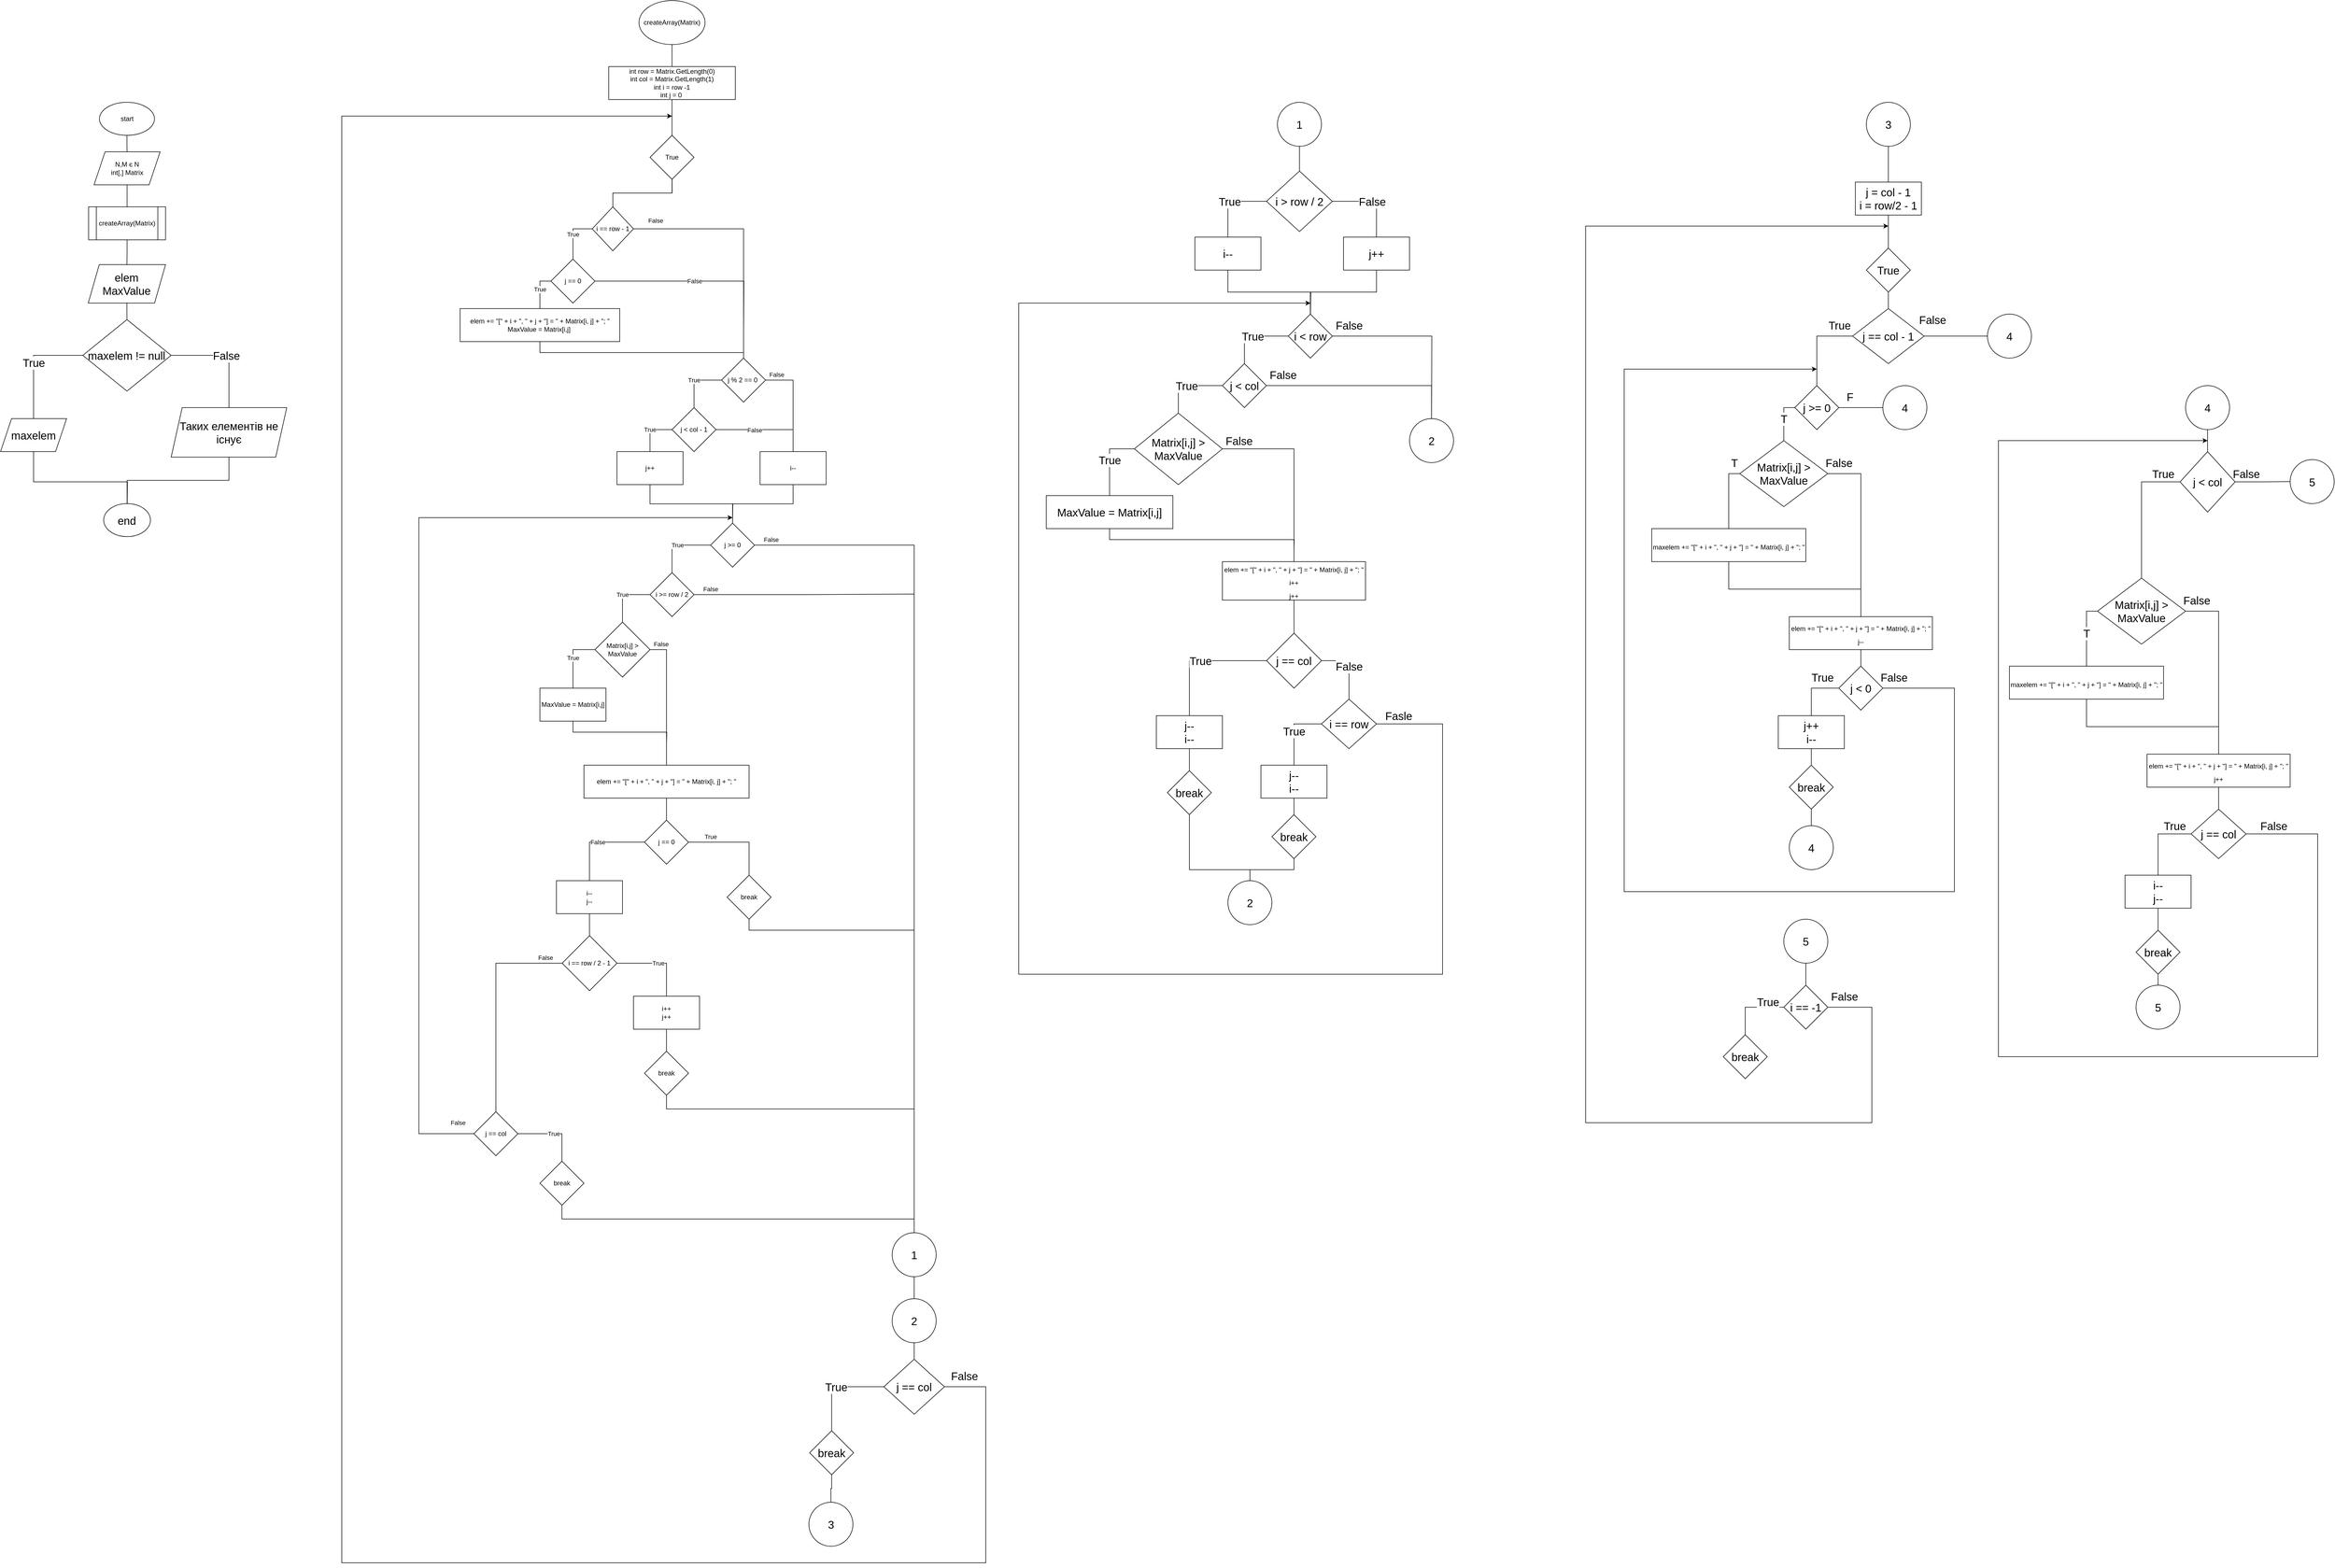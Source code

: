 <mxfile version="15.7.3" type="device"><diagram id="JfyQVkmfOe_u_GmOcNSM" name="Exercise 10"><mxGraphModel dx="7770" dy="5373" grid="1" gridSize="10" guides="1" tooltips="1" connect="1" arrows="1" fold="1" page="1" pageScale="1" pageWidth="850" pageHeight="1100" math="0" shadow="0"><root><mxCell id="0"/><mxCell id="1" parent="0"/><mxCell id="CvklVFmWVNqa5yyV7sZo-2" style="edgeStyle=orthogonalEdgeStyle;rounded=0;orthogonalLoop=1;jettySize=auto;html=1;exitX=0.5;exitY=1;exitDx=0;exitDy=0;endArrow=none;endFill=0;" edge="1" parent="1" source="CvklVFmWVNqa5yyV7sZo-1" target="CvklVFmWVNqa5yyV7sZo-3"><mxGeometry relative="1" as="geometry"><mxPoint x="-470.103" y="175" as="targetPoint"/></mxGeometry></mxCell><mxCell id="CvklVFmWVNqa5yyV7sZo-1" value="&lt;font style=&quot;font-size: 12px&quot;&gt;start&lt;/font&gt;" style="ellipse;whiteSpace=wrap;html=1;" vertex="1" parent="1"><mxGeometry x="-520.31" y="55" width="100" height="60" as="geometry"/></mxCell><mxCell id="CvklVFmWVNqa5yyV7sZo-4" style="edgeStyle=orthogonalEdgeStyle;rounded=0;orthogonalLoop=1;jettySize=auto;html=1;exitX=0.5;exitY=1;exitDx=0;exitDy=0;endArrow=none;endFill=0;" edge="1" parent="1" source="CvklVFmWVNqa5yyV7sZo-3" target="CvklVFmWVNqa5yyV7sZo-6"><mxGeometry relative="1" as="geometry"><mxPoint x="-470.172" y="245" as="targetPoint"/></mxGeometry></mxCell><mxCell id="CvklVFmWVNqa5yyV7sZo-3" value="N,M є N&lt;br&gt;int[,] Matrix" style="shape=parallelogram;perimeter=parallelogramPerimeter;whiteSpace=wrap;html=1;fixedSize=1;" vertex="1" parent="1"><mxGeometry x="-530.103" y="145" width="120" height="60" as="geometry"/></mxCell><mxCell id="CvklVFmWVNqa5yyV7sZo-178" style="edgeStyle=orthogonalEdgeStyle;rounded=0;orthogonalLoop=1;jettySize=auto;html=1;exitX=0.5;exitY=1;exitDx=0;exitDy=0;fontSize=20;endArrow=none;endFill=0;" edge="1" parent="1" source="CvklVFmWVNqa5yyV7sZo-6" target="CvklVFmWVNqa5yyV7sZo-179"><mxGeometry relative="1" as="geometry"><mxPoint x="-470.429" y="380" as="targetPoint"/></mxGeometry></mxCell><mxCell id="CvklVFmWVNqa5yyV7sZo-6" value="createArray(Matrix)" style="shape=process;whiteSpace=wrap;html=1;backgroundOutline=1;" vertex="1" parent="1"><mxGeometry x="-540" y="245" width="139.79" height="60" as="geometry"/></mxCell><mxCell id="CvklVFmWVNqa5yyV7sZo-8" style="edgeStyle=orthogonalEdgeStyle;rounded=0;orthogonalLoop=1;jettySize=auto;html=1;exitX=0.5;exitY=1;exitDx=0;exitDy=0;endArrow=none;endFill=0;" edge="1" parent="1" source="CvklVFmWVNqa5yyV7sZo-7" target="CvklVFmWVNqa5yyV7sZo-9"><mxGeometry relative="1" as="geometry"><mxPoint x="520.235" y="180" as="targetPoint"/></mxGeometry></mxCell><mxCell id="CvklVFmWVNqa5yyV7sZo-7" value="createArray(Matrix)" style="ellipse;whiteSpace=wrap;html=1;" vertex="1" parent="1"><mxGeometry x="460" y="-130" width="120" height="80" as="geometry"/></mxCell><mxCell id="CvklVFmWVNqa5yyV7sZo-10" style="edgeStyle=orthogonalEdgeStyle;rounded=0;orthogonalLoop=1;jettySize=auto;html=1;exitX=0.5;exitY=1;exitDx=0;exitDy=0;endArrow=none;endFill=0;" edge="1" parent="1" source="CvklVFmWVNqa5yyV7sZo-9"><mxGeometry relative="1" as="geometry"><mxPoint x="520.235" y="220.118" as="targetPoint"/></mxGeometry></mxCell><mxCell id="CvklVFmWVNqa5yyV7sZo-11" style="edgeStyle=orthogonalEdgeStyle;rounded=0;orthogonalLoop=1;jettySize=auto;html=1;exitX=0.5;exitY=1;exitDx=0;exitDy=0;endArrow=none;endFill=0;" edge="1" parent="1" source="CvklVFmWVNqa5yyV7sZo-9" target="CvklVFmWVNqa5yyV7sZo-20"><mxGeometry relative="1" as="geometry"><mxPoint x="520" y="250" as="targetPoint"/></mxGeometry></mxCell><mxCell id="CvklVFmWVNqa5yyV7sZo-9" value="int row = Matrix.GetLength(0)&lt;br&gt;int col = Matrix.GetLength(1)&lt;br&gt;int i = row -1&lt;br&gt;int j = 0&amp;nbsp;" style="rounded=0;whiteSpace=wrap;html=1;" vertex="1" parent="1"><mxGeometry x="405" y="-10" width="230" height="60" as="geometry"/></mxCell><mxCell id="CvklVFmWVNqa5yyV7sZo-16" value="True" style="edgeStyle=orthogonalEdgeStyle;rounded=0;orthogonalLoop=1;jettySize=auto;html=1;exitX=0;exitY=0.5;exitDx=0;exitDy=0;endArrow=none;endFill=0;" edge="1" parent="1" source="CvklVFmWVNqa5yyV7sZo-15" target="CvklVFmWVNqa5yyV7sZo-17"><mxGeometry relative="1" as="geometry"><mxPoint x="410" y="460.0" as="targetPoint"/></mxGeometry></mxCell><mxCell id="CvklVFmWVNqa5yyV7sZo-22" value="False" style="edgeStyle=orthogonalEdgeStyle;rounded=0;orthogonalLoop=1;jettySize=auto;html=1;exitX=1;exitY=0.5;exitDx=0;exitDy=0;endArrow=none;endFill=0;" edge="1" parent="1" source="CvklVFmWVNqa5yyV7sZo-15" target="CvklVFmWVNqa5yyV7sZo-24"><mxGeometry x="-0.816" y="15" relative="1" as="geometry"><mxPoint x="590" y="480.0" as="targetPoint"/><mxPoint as="offset"/></mxGeometry></mxCell><mxCell id="CvklVFmWVNqa5yyV7sZo-15" value="i == row - 1" style="rhombus;whiteSpace=wrap;html=1;" vertex="1" parent="1"><mxGeometry x="375" y="245" width="75" height="80" as="geometry"/></mxCell><mxCell id="CvklVFmWVNqa5yyV7sZo-18" value="True" style="edgeStyle=orthogonalEdgeStyle;rounded=0;orthogonalLoop=1;jettySize=auto;html=1;exitX=0;exitY=0.5;exitDx=0;exitDy=0;endArrow=none;endFill=0;" edge="1" parent="1" source="CvklVFmWVNqa5yyV7sZo-17" target="CvklVFmWVNqa5yyV7sZo-19"><mxGeometry relative="1" as="geometry"><mxPoint x="320" y="550.0" as="targetPoint"/></mxGeometry></mxCell><mxCell id="CvklVFmWVNqa5yyV7sZo-23" value="False" style="edgeStyle=orthogonalEdgeStyle;rounded=0;orthogonalLoop=1;jettySize=auto;html=1;exitX=1;exitY=0.5;exitDx=0;exitDy=0;endArrow=none;endFill=0;" edge="1" parent="1" source="CvklVFmWVNqa5yyV7sZo-17"><mxGeometry relative="1" as="geometry"><mxPoint x="650" y="470" as="targetPoint"/></mxGeometry></mxCell><mxCell id="CvklVFmWVNqa5yyV7sZo-17" value="j == 0" style="rhombus;whiteSpace=wrap;html=1;" vertex="1" parent="1"><mxGeometry x="300" y="340.0" width="80" height="80" as="geometry"/></mxCell><mxCell id="CvklVFmWVNqa5yyV7sZo-189" style="edgeStyle=orthogonalEdgeStyle;rounded=0;orthogonalLoop=1;jettySize=auto;html=1;exitX=0.5;exitY=1;exitDx=0;exitDy=0;entryX=0.5;entryY=0;entryDx=0;entryDy=0;fontSize=20;endArrow=none;endFill=0;" edge="1" parent="1" source="CvklVFmWVNqa5yyV7sZo-19" target="CvklVFmWVNqa5yyV7sZo-24"><mxGeometry relative="1" as="geometry"><Array as="points"><mxPoint x="280" y="510"/><mxPoint x="650" y="510"/></Array></mxGeometry></mxCell><mxCell id="CvklVFmWVNqa5yyV7sZo-19" value="elem += &quot;[&quot; + i + &quot;, &quot; + j + &quot;] = &quot; + Matrix[i, j] + &quot;; &quot;&lt;br&gt;MaxValue = Matrix[i,j]&amp;nbsp;" style="rounded=0;whiteSpace=wrap;html=1;" vertex="1" parent="1"><mxGeometry x="135" y="430" width="290" height="60" as="geometry"/></mxCell><mxCell id="CvklVFmWVNqa5yyV7sZo-124" style="edgeStyle=orthogonalEdgeStyle;rounded=0;orthogonalLoop=1;jettySize=auto;html=1;exitX=0.5;exitY=1;exitDx=0;exitDy=0;entryX=0.5;entryY=0;entryDx=0;entryDy=0;fontSize=20;endArrow=none;endFill=0;" edge="1" parent="1" source="CvklVFmWVNqa5yyV7sZo-20" target="CvklVFmWVNqa5yyV7sZo-15"><mxGeometry relative="1" as="geometry"/></mxCell><mxCell id="CvklVFmWVNqa5yyV7sZo-20" value="True" style="rhombus;whiteSpace=wrap;html=1;" vertex="1" parent="1"><mxGeometry x="480" y="115" width="80" height="80" as="geometry"/></mxCell><mxCell id="CvklVFmWVNqa5yyV7sZo-25" value="True" style="edgeStyle=orthogonalEdgeStyle;rounded=0;orthogonalLoop=1;jettySize=auto;html=1;exitX=0;exitY=0.5;exitDx=0;exitDy=0;endArrow=none;endFill=0;" edge="1" parent="1" source="CvklVFmWVNqa5yyV7sZo-24" target="CvklVFmWVNqa5yyV7sZo-26"><mxGeometry relative="1" as="geometry"><mxPoint x="560" y="640.0" as="targetPoint"/></mxGeometry></mxCell><mxCell id="CvklVFmWVNqa5yyV7sZo-29" value="False" style="edgeStyle=orthogonalEdgeStyle;rounded=0;orthogonalLoop=1;jettySize=auto;html=1;exitX=1;exitY=0.5;exitDx=0;exitDy=0;endArrow=none;endFill=0;" edge="1" parent="1" source="CvklVFmWVNqa5yyV7sZo-24" target="CvklVFmWVNqa5yyV7sZo-31"><mxGeometry x="-0.778" y="10" relative="1" as="geometry"><mxPoint x="740" y="690.0" as="targetPoint"/><mxPoint as="offset"/></mxGeometry></mxCell><mxCell id="CvklVFmWVNqa5yyV7sZo-24" value="j % 2 == 0&amp;nbsp;" style="rhombus;whiteSpace=wrap;html=1;" vertex="1" parent="1"><mxGeometry x="610" y="520.0" width="80" height="80" as="geometry"/></mxCell><mxCell id="CvklVFmWVNqa5yyV7sZo-27" value="True" style="edgeStyle=orthogonalEdgeStyle;rounded=0;orthogonalLoop=1;jettySize=auto;html=1;exitX=0;exitY=0.5;exitDx=0;exitDy=0;endArrow=none;endFill=0;" edge="1" parent="1" source="CvklVFmWVNqa5yyV7sZo-26" target="CvklVFmWVNqa5yyV7sZo-28"><mxGeometry relative="1" as="geometry"><mxPoint x="480" y="720.0" as="targetPoint"/></mxGeometry></mxCell><mxCell id="CvklVFmWVNqa5yyV7sZo-30" value="False" style="edgeStyle=orthogonalEdgeStyle;rounded=0;orthogonalLoop=1;jettySize=auto;html=1;exitX=1;exitY=0.5;exitDx=0;exitDy=0;endArrow=none;endFill=0;" edge="1" parent="1" source="CvklVFmWVNqa5yyV7sZo-26"><mxGeometry relative="1" as="geometry"><mxPoint x="740" y="650" as="targetPoint"/></mxGeometry></mxCell><mxCell id="CvklVFmWVNqa5yyV7sZo-26" value="j &amp;lt; col - 1" style="rhombus;whiteSpace=wrap;html=1;" vertex="1" parent="1"><mxGeometry x="520" y="610.0" width="80" height="80" as="geometry"/></mxCell><mxCell id="CvklVFmWVNqa5yyV7sZo-32" style="edgeStyle=orthogonalEdgeStyle;rounded=0;orthogonalLoop=1;jettySize=auto;html=1;exitX=0.5;exitY=1;exitDx=0;exitDy=0;endArrow=none;endFill=0;" edge="1" parent="1" source="CvklVFmWVNqa5yyV7sZo-28"><mxGeometry relative="1" as="geometry"><mxPoint x="630" y="820.0" as="targetPoint"/></mxGeometry></mxCell><mxCell id="CvklVFmWVNqa5yyV7sZo-28" value="j++" style="rounded=0;whiteSpace=wrap;html=1;" vertex="1" parent="1"><mxGeometry x="420" y="690.0" width="120" height="60" as="geometry"/></mxCell><mxCell id="CvklVFmWVNqa5yyV7sZo-33" style="edgeStyle=orthogonalEdgeStyle;rounded=0;orthogonalLoop=1;jettySize=auto;html=1;exitX=0.5;exitY=1;exitDx=0;exitDy=0;endArrow=none;endFill=0;" edge="1" parent="1" source="CvklVFmWVNqa5yyV7sZo-31" target="CvklVFmWVNqa5yyV7sZo-34"><mxGeometry relative="1" as="geometry"><mxPoint x="630" y="820.0" as="targetPoint"/></mxGeometry></mxCell><mxCell id="CvklVFmWVNqa5yyV7sZo-31" value="i--" style="rounded=0;whiteSpace=wrap;html=1;" vertex="1" parent="1"><mxGeometry x="680" y="690.0" width="120" height="60" as="geometry"/></mxCell><mxCell id="CvklVFmWVNqa5yyV7sZo-37" value="True" style="edgeStyle=orthogonalEdgeStyle;rounded=0;orthogonalLoop=1;jettySize=auto;html=1;exitX=0;exitY=0.5;exitDx=0;exitDy=0;endArrow=none;endFill=0;" edge="1" parent="1" source="CvklVFmWVNqa5yyV7sZo-34" target="CvklVFmWVNqa5yyV7sZo-38"><mxGeometry relative="1" as="geometry"><mxPoint x="520" y="940.0" as="targetPoint"/></mxGeometry></mxCell><mxCell id="CvklVFmWVNqa5yyV7sZo-69" value="False" style="edgeStyle=orthogonalEdgeStyle;rounded=0;orthogonalLoop=1;jettySize=auto;html=1;exitX=1;exitY=0.5;exitDx=0;exitDy=0;endArrow=none;endFill=0;" edge="1" parent="1" source="CvklVFmWVNqa5yyV7sZo-34" target="CvklVFmWVNqa5yyV7sZo-109"><mxGeometry x="-0.961" y="10" relative="1" as="geometry"><mxPoint x="960" y="2130" as="targetPoint"/><Array as="points"><mxPoint x="960" y="860"/><mxPoint x="960" y="2120"/></Array><mxPoint as="offset"/></mxGeometry></mxCell><mxCell id="CvklVFmWVNqa5yyV7sZo-34" value="j &amp;gt;= 0" style="rhombus;whiteSpace=wrap;html=1;" vertex="1" parent="1"><mxGeometry x="590" y="820.0" width="80" height="80" as="geometry"/></mxCell><mxCell id="CvklVFmWVNqa5yyV7sZo-39" value="True" style="edgeStyle=orthogonalEdgeStyle;rounded=0;orthogonalLoop=1;jettySize=auto;html=1;exitX=0;exitY=0.5;exitDx=0;exitDy=0;endArrow=none;endFill=0;" edge="1" parent="1" source="CvklVFmWVNqa5yyV7sZo-38" target="CvklVFmWVNqa5yyV7sZo-40"><mxGeometry relative="1" as="geometry"><mxPoint x="430" y="1040" as="targetPoint"/></mxGeometry></mxCell><mxCell id="CvklVFmWVNqa5yyV7sZo-70" value="False" style="edgeStyle=orthogonalEdgeStyle;rounded=0;orthogonalLoop=1;jettySize=auto;html=1;exitX=1;exitY=0.5;exitDx=0;exitDy=0;endArrow=none;endFill=0;" edge="1" parent="1" source="CvklVFmWVNqa5yyV7sZo-38"><mxGeometry x="-0.85" y="10" relative="1" as="geometry"><mxPoint x="960.0" y="949" as="targetPoint"/><mxPoint as="offset"/></mxGeometry></mxCell><mxCell id="CvklVFmWVNqa5yyV7sZo-38" value="i &amp;gt;= row / 2" style="rhombus;whiteSpace=wrap;html=1;" vertex="1" parent="1"><mxGeometry x="480" y="910.0" width="80" height="80" as="geometry"/></mxCell><mxCell id="CvklVFmWVNqa5yyV7sZo-41" value="True" style="edgeStyle=orthogonalEdgeStyle;rounded=0;orthogonalLoop=1;jettySize=auto;html=1;exitX=0;exitY=0.5;exitDx=0;exitDy=0;endArrow=none;endFill=0;" edge="1" parent="1" source="CvklVFmWVNqa5yyV7sZo-40" target="CvklVFmWVNqa5yyV7sZo-42"><mxGeometry relative="1" as="geometry"><mxPoint x="340" y="1150" as="targetPoint"/></mxGeometry></mxCell><mxCell id="CvklVFmWVNqa5yyV7sZo-43" value="False" style="edgeStyle=orthogonalEdgeStyle;rounded=0;orthogonalLoop=1;jettySize=auto;html=1;exitX=1;exitY=0.5;exitDx=0;exitDy=0;endArrow=none;endFill=0;" edge="1" parent="1" source="CvklVFmWVNqa5yyV7sZo-40" target="CvklVFmWVNqa5yyV7sZo-45"><mxGeometry x="-0.833" y="10" relative="1" as="geometry"><mxPoint x="510" y="1220" as="targetPoint"/><mxPoint as="offset"/></mxGeometry></mxCell><mxCell id="CvklVFmWVNqa5yyV7sZo-40" value="Matrix[i,j] &amp;gt; MaxValue" style="rhombus;whiteSpace=wrap;html=1;" vertex="1" parent="1"><mxGeometry x="380" y="1000" width="100" height="100" as="geometry"/></mxCell><mxCell id="CvklVFmWVNqa5yyV7sZo-44" style="edgeStyle=orthogonalEdgeStyle;rounded=0;orthogonalLoop=1;jettySize=auto;html=1;exitX=0.5;exitY=1;exitDx=0;exitDy=0;endArrow=none;endFill=0;" edge="1" parent="1" source="CvklVFmWVNqa5yyV7sZo-42"><mxGeometry relative="1" as="geometry"><mxPoint x="510" y="1220" as="targetPoint"/></mxGeometry></mxCell><mxCell id="CvklVFmWVNqa5yyV7sZo-42" value="MaxValue = Matrix[i,j]" style="rounded=0;whiteSpace=wrap;html=1;" vertex="1" parent="1"><mxGeometry x="280" y="1120" width="120" height="60" as="geometry"/></mxCell><mxCell id="CvklVFmWVNqa5yyV7sZo-46" style="edgeStyle=orthogonalEdgeStyle;rounded=0;orthogonalLoop=1;jettySize=auto;html=1;exitX=0.5;exitY=1;exitDx=0;exitDy=0;endArrow=none;endFill=0;" edge="1" parent="1" source="CvklVFmWVNqa5yyV7sZo-45" target="CvklVFmWVNqa5yyV7sZo-47"><mxGeometry relative="1" as="geometry"><mxPoint x="509.647" y="1380" as="targetPoint"/></mxGeometry></mxCell><mxCell id="CvklVFmWVNqa5yyV7sZo-45" value="&lt;span&gt;elem += &quot;[&quot; + i + &quot;, &quot; + j + &quot;] = &quot; + Matrix[i, j] + &quot;; &quot;&lt;/span&gt;" style="rounded=0;whiteSpace=wrap;html=1;" vertex="1" parent="1"><mxGeometry x="360" y="1260" width="300" height="60" as="geometry"/></mxCell><mxCell id="CvklVFmWVNqa5yyV7sZo-51" value="True" style="edgeStyle=orthogonalEdgeStyle;rounded=0;orthogonalLoop=1;jettySize=auto;html=1;exitX=1;exitY=0.5;exitDx=0;exitDy=0;endArrow=none;endFill=0;" edge="1" parent="1" source="CvklVFmWVNqa5yyV7sZo-47" target="CvklVFmWVNqa5yyV7sZo-52"><mxGeometry x="-0.529" y="10" relative="1" as="geometry"><mxPoint x="660.0" y="1500" as="targetPoint"/><mxPoint as="offset"/></mxGeometry></mxCell><mxCell id="CvklVFmWVNqa5yyV7sZo-54" value="False" style="edgeStyle=orthogonalEdgeStyle;rounded=0;orthogonalLoop=1;jettySize=auto;html=1;exitX=0;exitY=0.5;exitDx=0;exitDy=0;endArrow=none;endFill=0;" edge="1" parent="1" source="CvklVFmWVNqa5yyV7sZo-47" target="CvklVFmWVNqa5yyV7sZo-55"><mxGeometry relative="1" as="geometry"><mxPoint x="370" y="1500" as="targetPoint"/></mxGeometry></mxCell><mxCell id="CvklVFmWVNqa5yyV7sZo-47" value="j == 0" style="rhombus;whiteSpace=wrap;html=1;" vertex="1" parent="1"><mxGeometry x="469.997" y="1360" width="80" height="80" as="geometry"/></mxCell><mxCell id="CvklVFmWVNqa5yyV7sZo-53" style="edgeStyle=orthogonalEdgeStyle;rounded=0;orthogonalLoop=1;jettySize=auto;html=1;exitX=0.5;exitY=1;exitDx=0;exitDy=0;endArrow=none;endFill=0;" edge="1" parent="1" source="CvklVFmWVNqa5yyV7sZo-52"><mxGeometry relative="1" as="geometry"><mxPoint x="960" y="1610" as="targetPoint"/><Array as="points"><mxPoint x="660" y="1560"/><mxPoint x="960" y="1560"/><mxPoint x="960" y="1600"/></Array></mxGeometry></mxCell><mxCell id="CvklVFmWVNqa5yyV7sZo-52" value="break" style="rhombus;whiteSpace=wrap;html=1;" vertex="1" parent="1"><mxGeometry x="620.0" y="1460" width="80" height="80" as="geometry"/></mxCell><mxCell id="CvklVFmWVNqa5yyV7sZo-56" style="edgeStyle=orthogonalEdgeStyle;rounded=0;orthogonalLoop=1;jettySize=auto;html=1;exitX=0.5;exitY=1;exitDx=0;exitDy=0;endArrow=none;endFill=0;" edge="1" parent="1" source="CvklVFmWVNqa5yyV7sZo-55" target="CvklVFmWVNqa5yyV7sZo-57"><mxGeometry relative="1" as="geometry"><mxPoint x="370.333" y="1610" as="targetPoint"/></mxGeometry></mxCell><mxCell id="CvklVFmWVNqa5yyV7sZo-55" value="i--&lt;br&gt;j--" style="rounded=0;whiteSpace=wrap;html=1;" vertex="1" parent="1"><mxGeometry x="310" y="1470" width="120" height="60" as="geometry"/></mxCell><mxCell id="CvklVFmWVNqa5yyV7sZo-58" value="True" style="edgeStyle=orthogonalEdgeStyle;rounded=0;orthogonalLoop=1;jettySize=auto;html=1;exitX=1;exitY=0.5;exitDx=0;exitDy=0;endArrow=none;endFill=0;" edge="1" parent="1" source="CvklVFmWVNqa5yyV7sZo-57" target="CvklVFmWVNqa5yyV7sZo-59"><mxGeometry relative="1" as="geometry"><mxPoint x="510" y="1690" as="targetPoint"/></mxGeometry></mxCell><mxCell id="CvklVFmWVNqa5yyV7sZo-63" value="False" style="edgeStyle=orthogonalEdgeStyle;rounded=0;orthogonalLoop=1;jettySize=auto;html=1;exitX=0;exitY=0.5;exitDx=0;exitDy=0;endArrow=none;endFill=0;" edge="1" parent="1" source="CvklVFmWVNqa5yyV7sZo-57" target="CvklVFmWVNqa5yyV7sZo-64"><mxGeometry x="-0.845" y="-10" relative="1" as="geometry"><mxPoint x="200" y="1930" as="targetPoint"/><mxPoint as="offset"/></mxGeometry></mxCell><mxCell id="CvklVFmWVNqa5yyV7sZo-57" value="i == row / 2 - 1" style="rhombus;whiteSpace=wrap;html=1;" vertex="1" parent="1"><mxGeometry x="320.33" y="1570" width="99.67" height="100" as="geometry"/></mxCell><mxCell id="CvklVFmWVNqa5yyV7sZo-60" style="edgeStyle=orthogonalEdgeStyle;rounded=0;orthogonalLoop=1;jettySize=auto;html=1;exitX=0.5;exitY=1;exitDx=0;exitDy=0;endArrow=none;endFill=0;" edge="1" parent="1" source="CvklVFmWVNqa5yyV7sZo-59" target="CvklVFmWVNqa5yyV7sZo-61"><mxGeometry relative="1" as="geometry"><mxPoint x="510.333" y="1800" as="targetPoint"/></mxGeometry></mxCell><mxCell id="CvklVFmWVNqa5yyV7sZo-59" value="i++&lt;br&gt;j++" style="rounded=0;whiteSpace=wrap;html=1;" vertex="1" parent="1"><mxGeometry x="450" y="1680" width="120" height="60" as="geometry"/></mxCell><mxCell id="CvklVFmWVNqa5yyV7sZo-62" style="edgeStyle=orthogonalEdgeStyle;rounded=0;orthogonalLoop=1;jettySize=auto;html=1;exitX=0.5;exitY=1;exitDx=0;exitDy=0;endArrow=none;endFill=0;" edge="1" parent="1" source="CvklVFmWVNqa5yyV7sZo-61"><mxGeometry relative="1" as="geometry"><mxPoint x="960" y="1920" as="targetPoint"/><Array as="points"><mxPoint x="510" y="1885"/><mxPoint x="960" y="1885"/><mxPoint x="960" y="1910"/></Array></mxGeometry></mxCell><mxCell id="CvklVFmWVNqa5yyV7sZo-61" value="break" style="rhombus;whiteSpace=wrap;html=1;" vertex="1" parent="1"><mxGeometry x="470.003" y="1780" width="80" height="80" as="geometry"/></mxCell><mxCell id="CvklVFmWVNqa5yyV7sZo-65" value="True" style="edgeStyle=orthogonalEdgeStyle;rounded=0;orthogonalLoop=1;jettySize=auto;html=1;exitX=1;exitY=0.5;exitDx=0;exitDy=0;endArrow=none;endFill=0;" edge="1" parent="1" source="CvklVFmWVNqa5yyV7sZo-64" target="CvklVFmWVNqa5yyV7sZo-66"><mxGeometry relative="1" as="geometry"><mxPoint x="320" y="2000" as="targetPoint"/></mxGeometry></mxCell><mxCell id="CvklVFmWVNqa5yyV7sZo-68" value="False" style="edgeStyle=orthogonalEdgeStyle;rounded=0;orthogonalLoop=1;jettySize=auto;html=1;exitX=0;exitY=0.5;exitDx=0;exitDy=0;endArrow=classic;endFill=1;" edge="1" parent="1" source="CvklVFmWVNqa5yyV7sZo-64"><mxGeometry x="-0.967" y="-20" relative="1" as="geometry"><mxPoint x="630" y="810" as="targetPoint"/><Array as="points"><mxPoint x="60" y="1930"/><mxPoint x="60" y="810"/><mxPoint x="610" y="810"/></Array><mxPoint as="offset"/></mxGeometry></mxCell><mxCell id="CvklVFmWVNqa5yyV7sZo-64" value="j == col" style="rhombus;whiteSpace=wrap;html=1;" vertex="1" parent="1"><mxGeometry x="160" y="1890" width="80" height="80" as="geometry"/></mxCell><mxCell id="CvklVFmWVNqa5yyV7sZo-67" style="edgeStyle=orthogonalEdgeStyle;rounded=0;orthogonalLoop=1;jettySize=auto;html=1;exitX=0.5;exitY=1;exitDx=0;exitDy=0;endArrow=none;endFill=0;" edge="1" parent="1" source="CvklVFmWVNqa5yyV7sZo-66"><mxGeometry relative="1" as="geometry"><mxPoint x="960" y="2120" as="targetPoint"/><Array as="points"><mxPoint x="320" y="2085"/><mxPoint x="960" y="2085"/><mxPoint x="960" y="2110"/></Array></mxGeometry></mxCell><mxCell id="CvklVFmWVNqa5yyV7sZo-66" value="break" style="rhombus;whiteSpace=wrap;html=1;" vertex="1" parent="1"><mxGeometry x="280" y="1980" width="80" height="80" as="geometry"/></mxCell><mxCell id="CvklVFmWVNqa5yyV7sZo-72" style="edgeStyle=orthogonalEdgeStyle;rounded=0;orthogonalLoop=1;jettySize=auto;html=1;exitX=0.5;exitY=1;exitDx=0;exitDy=0;fontSize=20;endArrow=none;endFill=0;" edge="1" parent="1" source="CvklVFmWVNqa5yyV7sZo-71" target="CvklVFmWVNqa5yyV7sZo-73"><mxGeometry relative="1" as="geometry"><mxPoint x="1660.333" y="220" as="targetPoint"/></mxGeometry></mxCell><mxCell id="CvklVFmWVNqa5yyV7sZo-71" value="&lt;font style=&quot;font-size: 20px&quot;&gt;1&lt;/font&gt;" style="ellipse;whiteSpace=wrap;html=1;aspect=fixed;" vertex="1" parent="1"><mxGeometry x="1620" y="55" width="80" height="80" as="geometry"/></mxCell><mxCell id="CvklVFmWVNqa5yyV7sZo-74" value="True" style="edgeStyle=orthogonalEdgeStyle;rounded=0;orthogonalLoop=1;jettySize=auto;html=1;exitX=0;exitY=0.5;exitDx=0;exitDy=0;fontSize=20;endArrow=none;endFill=0;" edge="1" parent="1" source="CvklVFmWVNqa5yyV7sZo-73" target="CvklVFmWVNqa5yyV7sZo-75"><mxGeometry relative="1" as="geometry"><mxPoint x="1530.0" y="330" as="targetPoint"/></mxGeometry></mxCell><mxCell id="CvklVFmWVNqa5yyV7sZo-76" value="False" style="edgeStyle=orthogonalEdgeStyle;rounded=0;orthogonalLoop=1;jettySize=auto;html=1;exitX=1;exitY=0.5;exitDx=0;exitDy=0;fontSize=20;endArrow=none;endFill=0;" edge="1" parent="1" source="CvklVFmWVNqa5yyV7sZo-73" target="CvklVFmWVNqa5yyV7sZo-77"><mxGeometry relative="1" as="geometry"><mxPoint x="1830" y="320" as="targetPoint"/></mxGeometry></mxCell><mxCell id="CvklVFmWVNqa5yyV7sZo-73" value="i &amp;gt; row / 2" style="rhombus;whiteSpace=wrap;html=1;fontSize=20;" vertex="1" parent="1"><mxGeometry x="1600.16" y="180" width="119.67" height="110" as="geometry"/></mxCell><mxCell id="CvklVFmWVNqa5yyV7sZo-78" style="edgeStyle=orthogonalEdgeStyle;rounded=0;orthogonalLoop=1;jettySize=auto;html=1;exitX=0.5;exitY=1;exitDx=0;exitDy=0;fontSize=20;endArrow=none;endFill=0;" edge="1" parent="1" source="CvklVFmWVNqa5yyV7sZo-75"><mxGeometry relative="1" as="geometry"><mxPoint x="1680.0" y="440" as="targetPoint"/></mxGeometry></mxCell><mxCell id="CvklVFmWVNqa5yyV7sZo-75" value="i--" style="rounded=0;whiteSpace=wrap;html=1;fontSize=20;" vertex="1" parent="1"><mxGeometry x="1470.0" y="300" width="120" height="60" as="geometry"/></mxCell><mxCell id="CvklVFmWVNqa5yyV7sZo-79" style="edgeStyle=orthogonalEdgeStyle;rounded=0;orthogonalLoop=1;jettySize=auto;html=1;exitX=0.5;exitY=1;exitDx=0;exitDy=0;fontSize=20;endArrow=none;endFill=0;" edge="1" parent="1" source="CvklVFmWVNqa5yyV7sZo-77" target="CvklVFmWVNqa5yyV7sZo-80"><mxGeometry relative="1" as="geometry"><mxPoint x="1680.0" y="430" as="targetPoint"/></mxGeometry></mxCell><mxCell id="CvklVFmWVNqa5yyV7sZo-77" value="j++" style="rounded=0;whiteSpace=wrap;html=1;fontSize=20;" vertex="1" parent="1"><mxGeometry x="1740" y="300" width="120" height="60" as="geometry"/></mxCell><mxCell id="CvklVFmWVNqa5yyV7sZo-81" value="True" style="edgeStyle=orthogonalEdgeStyle;rounded=0;orthogonalLoop=1;jettySize=auto;html=1;exitX=0;exitY=0.5;exitDx=0;exitDy=0;fontSize=20;endArrow=none;endFill=0;" edge="1" parent="1" source="CvklVFmWVNqa5yyV7sZo-80" target="CvklVFmWVNqa5yyV7sZo-82"><mxGeometry relative="1" as="geometry"><mxPoint x="1560.0" y="570" as="targetPoint"/></mxGeometry></mxCell><mxCell id="CvklVFmWVNqa5yyV7sZo-103" value="False" style="edgeStyle=orthogonalEdgeStyle;rounded=0;orthogonalLoop=1;jettySize=auto;html=1;exitX=1;exitY=0.5;exitDx=0;exitDy=0;fontSize=20;endArrow=none;endFill=0;" edge="1" parent="1" source="CvklVFmWVNqa5yyV7sZo-80"><mxGeometry x="-0.817" y="20" relative="1" as="geometry"><mxPoint x="1900" y="630" as="targetPoint"/><mxPoint as="offset"/></mxGeometry></mxCell><mxCell id="CvklVFmWVNqa5yyV7sZo-80" value="i &amp;lt; row" style="rhombus;whiteSpace=wrap;html=1;fontSize=20;" vertex="1" parent="1"><mxGeometry x="1639.83" y="440" width="80" height="80" as="geometry"/></mxCell><mxCell id="CvklVFmWVNqa5yyV7sZo-83" value="True" style="edgeStyle=orthogonalEdgeStyle;rounded=0;orthogonalLoop=1;jettySize=auto;html=1;exitX=0;exitY=0.5;exitDx=0;exitDy=0;fontSize=20;endArrow=none;endFill=0;" edge="1" parent="1" source="CvklVFmWVNqa5yyV7sZo-82" target="CvklVFmWVNqa5yyV7sZo-84"><mxGeometry relative="1" as="geometry"><mxPoint x="1440.0" y="670" as="targetPoint"/></mxGeometry></mxCell><mxCell id="CvklVFmWVNqa5yyV7sZo-104" value="False" style="edgeStyle=orthogonalEdgeStyle;rounded=0;orthogonalLoop=1;jettySize=auto;html=1;exitX=1;exitY=0.5;exitDx=0;exitDy=0;fontSize=20;endArrow=none;endFill=0;" edge="1" parent="1" source="CvklVFmWVNqa5yyV7sZo-82" target="CvklVFmWVNqa5yyV7sZo-105"><mxGeometry x="-0.833" y="20" relative="1" as="geometry"><mxPoint x="1900" y="620" as="targetPoint"/><mxPoint as="offset"/></mxGeometry></mxCell><mxCell id="CvklVFmWVNqa5yyV7sZo-82" value="j &amp;lt; col" style="rhombus;whiteSpace=wrap;html=1;fontSize=20;" vertex="1" parent="1"><mxGeometry x="1520.0" y="530" width="80" height="80" as="geometry"/></mxCell><mxCell id="CvklVFmWVNqa5yyV7sZo-85" value="True" style="edgeStyle=orthogonalEdgeStyle;rounded=0;orthogonalLoop=1;jettySize=auto;html=1;exitX=0;exitY=0.5;exitDx=0;exitDy=0;fontSize=20;endArrow=none;endFill=0;" edge="1" parent="1" source="CvklVFmWVNqa5yyV7sZo-84" target="CvklVFmWVNqa5yyV7sZo-86"><mxGeometry relative="1" as="geometry"><mxPoint x="1300.0" y="800" as="targetPoint"/></mxGeometry></mxCell><mxCell id="CvklVFmWVNqa5yyV7sZo-87" value="False" style="edgeStyle=orthogonalEdgeStyle;rounded=0;orthogonalLoop=1;jettySize=auto;html=1;exitX=1;exitY=0.5;exitDx=0;exitDy=0;fontSize=20;endArrow=none;endFill=0;" edge="1" parent="1" source="CvklVFmWVNqa5yyV7sZo-84" target="CvklVFmWVNqa5yyV7sZo-89"><mxGeometry x="-0.821" y="15" relative="1" as="geometry"><mxPoint x="1650.0" y="890" as="targetPoint"/><mxPoint as="offset"/></mxGeometry></mxCell><mxCell id="CvklVFmWVNqa5yyV7sZo-84" value="Matrix[i,j] &amp;gt; MaxValue" style="rhombus;whiteSpace=wrap;html=1;fontSize=20;" vertex="1" parent="1"><mxGeometry x="1360" y="620" width="160" height="130" as="geometry"/></mxCell><mxCell id="CvklVFmWVNqa5yyV7sZo-88" style="edgeStyle=orthogonalEdgeStyle;rounded=0;orthogonalLoop=1;jettySize=auto;html=1;exitX=0.5;exitY=1;exitDx=0;exitDy=0;fontSize=20;endArrow=none;endFill=0;" edge="1" parent="1" source="CvklVFmWVNqa5yyV7sZo-86"><mxGeometry relative="1" as="geometry"><mxPoint x="1650.0" y="870" as="targetPoint"/></mxGeometry></mxCell><mxCell id="CvklVFmWVNqa5yyV7sZo-86" value="MaxValue = Matrix[i,j]" style="rounded=0;whiteSpace=wrap;html=1;fontSize=20;" vertex="1" parent="1"><mxGeometry x="1200" y="770" width="230" height="60" as="geometry"/></mxCell><mxCell id="CvklVFmWVNqa5yyV7sZo-90" style="edgeStyle=orthogonalEdgeStyle;rounded=0;orthogonalLoop=1;jettySize=auto;html=1;exitX=0.5;exitY=1;exitDx=0;exitDy=0;fontSize=20;endArrow=none;endFill=0;" edge="1" parent="1" source="CvklVFmWVNqa5yyV7sZo-89" target="CvklVFmWVNqa5yyV7sZo-91"><mxGeometry relative="1" as="geometry"><mxPoint x="1650" y="1050" as="targetPoint"/></mxGeometry></mxCell><mxCell id="CvklVFmWVNqa5yyV7sZo-89" value="&lt;span style=&quot;font-size: 12px&quot;&gt;elem += &quot;[&quot; + i + &quot;, &quot; + j + &quot;] = &quot; + Matrix[i, j] + &quot;; &quot;&lt;br&gt;i++&lt;br&gt;j++&lt;br&gt;&lt;/span&gt;" style="rounded=0;whiteSpace=wrap;html=1;fontSize=20;" vertex="1" parent="1"><mxGeometry x="1520" y="890" width="260" height="70" as="geometry"/></mxCell><mxCell id="CvklVFmWVNqa5yyV7sZo-92" value="True" style="edgeStyle=orthogonalEdgeStyle;rounded=0;orthogonalLoop=1;jettySize=auto;html=1;exitX=0;exitY=0.5;exitDx=0;exitDy=0;fontSize=20;endArrow=none;endFill=0;" edge="1" parent="1" source="CvklVFmWVNqa5yyV7sZo-91" target="CvklVFmWVNqa5yyV7sZo-93"><mxGeometry relative="1" as="geometry"><mxPoint x="1460" y="1200" as="targetPoint"/></mxGeometry></mxCell><mxCell id="CvklVFmWVNqa5yyV7sZo-96" value="False" style="edgeStyle=orthogonalEdgeStyle;rounded=0;orthogonalLoop=1;jettySize=auto;html=1;exitX=1;exitY=0.5;exitDx=0;exitDy=0;fontSize=20;endArrow=none;endFill=0;" edge="1" parent="1" source="CvklVFmWVNqa5yyV7sZo-91" target="CvklVFmWVNqa5yyV7sZo-97"><mxGeometry relative="1" as="geometry"><mxPoint x="1760" y="1180" as="targetPoint"/></mxGeometry></mxCell><mxCell id="CvklVFmWVNqa5yyV7sZo-91" value="j == col" style="rhombus;whiteSpace=wrap;html=1;fontSize=20;" vertex="1" parent="1"><mxGeometry x="1600.16" y="1020" width="100" height="100" as="geometry"/></mxCell><mxCell id="CvklVFmWVNqa5yyV7sZo-94" style="edgeStyle=orthogonalEdgeStyle;rounded=0;orthogonalLoop=1;jettySize=auto;html=1;exitX=0.5;exitY=1;exitDx=0;exitDy=0;fontSize=20;endArrow=none;endFill=0;" edge="1" parent="1" source="CvklVFmWVNqa5yyV7sZo-93" target="CvklVFmWVNqa5yyV7sZo-95"><mxGeometry relative="1" as="geometry"><mxPoint x="1460" y="1290" as="targetPoint"/></mxGeometry></mxCell><mxCell id="CvklVFmWVNqa5yyV7sZo-93" value="j--&lt;br&gt;i--" style="rounded=0;whiteSpace=wrap;html=1;fontSize=20;" vertex="1" parent="1"><mxGeometry x="1400" y="1170" width="120" height="60" as="geometry"/></mxCell><mxCell id="CvklVFmWVNqa5yyV7sZo-106" style="edgeStyle=orthogonalEdgeStyle;rounded=0;orthogonalLoop=1;jettySize=auto;html=1;exitX=0.5;exitY=1;exitDx=0;exitDy=0;fontSize=20;endArrow=none;endFill=0;" edge="1" parent="1" source="CvklVFmWVNqa5yyV7sZo-95"><mxGeometry relative="1" as="geometry"><mxPoint x="1570" y="1470" as="targetPoint"/><Array as="points"><mxPoint x="1460" y="1450"/><mxPoint x="1570" y="1450"/></Array></mxGeometry></mxCell><mxCell id="CvklVFmWVNqa5yyV7sZo-95" value="break" style="rhombus;whiteSpace=wrap;html=1;fontSize=20;" vertex="1" parent="1"><mxGeometry x="1420" y="1270" width="80" height="80" as="geometry"/></mxCell><mxCell id="CvklVFmWVNqa5yyV7sZo-98" value="True" style="edgeStyle=orthogonalEdgeStyle;rounded=0;orthogonalLoop=1;jettySize=auto;html=1;exitX=0;exitY=0.5;exitDx=0;exitDy=0;fontSize=20;endArrow=none;endFill=0;" edge="1" parent="1" source="CvklVFmWVNqa5yyV7sZo-97" target="CvklVFmWVNqa5yyV7sZo-99"><mxGeometry relative="1" as="geometry"><mxPoint x="1650" y="1290" as="targetPoint"/></mxGeometry></mxCell><mxCell id="CvklVFmWVNqa5yyV7sZo-102" value="Fasle" style="edgeStyle=orthogonalEdgeStyle;rounded=0;orthogonalLoop=1;jettySize=auto;html=1;exitX=1;exitY=0.5;exitDx=0;exitDy=0;fontSize=20;endArrow=classic;endFill=1;" edge="1" parent="1" source="CvklVFmWVNqa5yyV7sZo-97"><mxGeometry x="-0.974" y="15" relative="1" as="geometry"><mxPoint x="1680" y="420" as="targetPoint"/><Array as="points"><mxPoint x="1920" y="1185"/><mxPoint x="1920" y="1640"/><mxPoint x="1150" y="1640"/><mxPoint x="1150" y="420"/></Array><mxPoint as="offset"/></mxGeometry></mxCell><mxCell id="CvklVFmWVNqa5yyV7sZo-97" value="i == row" style="rhombus;whiteSpace=wrap;html=1;fontSize=20;" vertex="1" parent="1"><mxGeometry x="1700" y="1140" width="100" height="90" as="geometry"/></mxCell><mxCell id="CvklVFmWVNqa5yyV7sZo-100" style="edgeStyle=orthogonalEdgeStyle;rounded=0;orthogonalLoop=1;jettySize=auto;html=1;exitX=0.5;exitY=1;exitDx=0;exitDy=0;fontSize=20;endArrow=none;endFill=0;" edge="1" parent="1" source="CvklVFmWVNqa5yyV7sZo-99" target="CvklVFmWVNqa5yyV7sZo-101"><mxGeometry relative="1" as="geometry"><mxPoint x="1650" y="1370" as="targetPoint"/></mxGeometry></mxCell><mxCell id="CvklVFmWVNqa5yyV7sZo-99" value="j--&lt;br&gt;i--" style="rounded=0;whiteSpace=wrap;html=1;fontSize=20;" vertex="1" parent="1"><mxGeometry x="1590" y="1260" width="120" height="60" as="geometry"/></mxCell><mxCell id="CvklVFmWVNqa5yyV7sZo-107" style="edgeStyle=orthogonalEdgeStyle;rounded=0;orthogonalLoop=1;jettySize=auto;html=1;exitX=0.5;exitY=1;exitDx=0;exitDy=0;fontSize=20;endArrow=none;endFill=0;" edge="1" parent="1" source="CvklVFmWVNqa5yyV7sZo-101" target="CvklVFmWVNqa5yyV7sZo-108"><mxGeometry relative="1" as="geometry"><mxPoint x="1570.0" y="1470" as="targetPoint"/></mxGeometry></mxCell><mxCell id="CvklVFmWVNqa5yyV7sZo-101" value="break" style="rhombus;whiteSpace=wrap;html=1;fontSize=20;" vertex="1" parent="1"><mxGeometry x="1610" y="1350" width="80" height="80" as="geometry"/></mxCell><mxCell id="CvklVFmWVNqa5yyV7sZo-105" value="2" style="ellipse;whiteSpace=wrap;html=1;aspect=fixed;fontSize=20;" vertex="1" parent="1"><mxGeometry x="1860" y="630" width="80" height="80" as="geometry"/></mxCell><mxCell id="CvklVFmWVNqa5yyV7sZo-108" value="2" style="ellipse;whiteSpace=wrap;html=1;aspect=fixed;fontSize=20;" vertex="1" parent="1"><mxGeometry x="1530.0" y="1470" width="80" height="80" as="geometry"/></mxCell><mxCell id="CvklVFmWVNqa5yyV7sZo-110" style="edgeStyle=orthogonalEdgeStyle;rounded=0;orthogonalLoop=1;jettySize=auto;html=1;exitX=0.5;exitY=1;exitDx=0;exitDy=0;fontSize=20;endArrow=none;endFill=0;" edge="1" parent="1" source="CvklVFmWVNqa5yyV7sZo-109" target="CvklVFmWVNqa5yyV7sZo-111"><mxGeometry relative="1" as="geometry"><mxPoint x="960" y="2270" as="targetPoint"/></mxGeometry></mxCell><mxCell id="CvklVFmWVNqa5yyV7sZo-109" value="1" style="ellipse;whiteSpace=wrap;html=1;aspect=fixed;fontSize=20;" vertex="1" parent="1"><mxGeometry x="920" y="2110" width="80" height="80" as="geometry"/></mxCell><mxCell id="CvklVFmWVNqa5yyV7sZo-112" style="edgeStyle=orthogonalEdgeStyle;rounded=0;orthogonalLoop=1;jettySize=auto;html=1;exitX=0.5;exitY=1;exitDx=0;exitDy=0;fontSize=20;endArrow=none;endFill=0;" edge="1" parent="1" source="CvklVFmWVNqa5yyV7sZo-111" target="CvklVFmWVNqa5yyV7sZo-113"><mxGeometry relative="1" as="geometry"><mxPoint x="960" y="2360" as="targetPoint"/></mxGeometry></mxCell><mxCell id="CvklVFmWVNqa5yyV7sZo-111" value="2" style="ellipse;whiteSpace=wrap;html=1;aspect=fixed;fontSize=20;" vertex="1" parent="1"><mxGeometry x="920" y="2230" width="80" height="80" as="geometry"/></mxCell><mxCell id="CvklVFmWVNqa5yyV7sZo-114" value="True" style="edgeStyle=orthogonalEdgeStyle;rounded=0;orthogonalLoop=1;jettySize=auto;html=1;exitX=0;exitY=0.5;exitDx=0;exitDy=0;fontSize=20;endArrow=none;endFill=0;" edge="1" parent="1" source="CvklVFmWVNqa5yyV7sZo-113" target="CvklVFmWVNqa5yyV7sZo-115"><mxGeometry relative="1" as="geometry"><mxPoint x="810" y="2510" as="targetPoint"/></mxGeometry></mxCell><mxCell id="CvklVFmWVNqa5yyV7sZo-116" value="False" style="edgeStyle=orthogonalEdgeStyle;rounded=0;orthogonalLoop=1;jettySize=auto;html=1;exitX=1;exitY=0.5;exitDx=0;exitDy=0;fontSize=20;endArrow=classic;endFill=1;" edge="1" parent="1" source="CvklVFmWVNqa5yyV7sZo-113"><mxGeometry x="-0.985" y="20" relative="1" as="geometry"><mxPoint x="520" y="80" as="targetPoint"/><Array as="points"><mxPoint x="1090" y="2390"/><mxPoint x="1090" y="2710"/><mxPoint x="-80" y="2710"/><mxPoint x="-80" y="80"/></Array><mxPoint as="offset"/></mxGeometry></mxCell><mxCell id="CvklVFmWVNqa5yyV7sZo-113" value="j == col" style="rhombus;whiteSpace=wrap;html=1;fontSize=20;" vertex="1" parent="1"><mxGeometry x="905" y="2340" width="110" height="100" as="geometry"/></mxCell><mxCell id="CvklVFmWVNqa5yyV7sZo-117" style="edgeStyle=orthogonalEdgeStyle;rounded=0;orthogonalLoop=1;jettySize=auto;html=1;exitX=0.5;exitY=1;exitDx=0;exitDy=0;fontSize=20;endArrow=none;endFill=0;" edge="1" parent="1" source="CvklVFmWVNqa5yyV7sZo-115" target="CvklVFmWVNqa5yyV7sZo-118"><mxGeometry relative="1" as="geometry"><mxPoint x="808.714" y="2640" as="targetPoint"/></mxGeometry></mxCell><mxCell id="CvklVFmWVNqa5yyV7sZo-115" value="break" style="rhombus;whiteSpace=wrap;html=1;fontSize=20;" vertex="1" parent="1"><mxGeometry x="770" y="2470" width="80" height="80" as="geometry"/></mxCell><mxCell id="CvklVFmWVNqa5yyV7sZo-118" value="3" style="ellipse;whiteSpace=wrap;html=1;aspect=fixed;fontSize=20;" vertex="1" parent="1"><mxGeometry x="768.714" y="2600" width="80" height="80" as="geometry"/></mxCell><mxCell id="CvklVFmWVNqa5yyV7sZo-120" style="edgeStyle=orthogonalEdgeStyle;rounded=0;orthogonalLoop=1;jettySize=auto;html=1;exitX=0.5;exitY=1;exitDx=0;exitDy=0;fontSize=20;endArrow=none;endFill=0;" edge="1" parent="1" source="CvklVFmWVNqa5yyV7sZo-119" target="CvklVFmWVNqa5yyV7sZo-121"><mxGeometry relative="1" as="geometry"><mxPoint x="2730" y="230" as="targetPoint"/></mxGeometry></mxCell><mxCell id="CvklVFmWVNqa5yyV7sZo-119" value="3" style="ellipse;whiteSpace=wrap;html=1;aspect=fixed;fontSize=20;" vertex="1" parent="1"><mxGeometry x="2690" y="55" width="80" height="80" as="geometry"/></mxCell><mxCell id="CvklVFmWVNqa5yyV7sZo-122" style="edgeStyle=orthogonalEdgeStyle;rounded=0;orthogonalLoop=1;jettySize=auto;html=1;exitX=0.5;exitY=1;exitDx=0;exitDy=0;fontSize=20;endArrow=none;endFill=0;" edge="1" parent="1" source="CvklVFmWVNqa5yyV7sZo-121" target="CvklVFmWVNqa5yyV7sZo-123"><mxGeometry relative="1" as="geometry"><mxPoint x="2730" y="360" as="targetPoint"/></mxGeometry></mxCell><mxCell id="CvklVFmWVNqa5yyV7sZo-121" value="j = col - 1&lt;br&gt;i = row/2 - 1" style="rounded=0;whiteSpace=wrap;html=1;fontSize=20;" vertex="1" parent="1"><mxGeometry x="2670" y="200" width="120" height="60" as="geometry"/></mxCell><mxCell id="CvklVFmWVNqa5yyV7sZo-125" style="edgeStyle=orthogonalEdgeStyle;rounded=0;orthogonalLoop=1;jettySize=auto;html=1;exitX=0.5;exitY=1;exitDx=0;exitDy=0;fontSize=20;endArrow=none;endFill=0;" edge="1" parent="1" source="CvklVFmWVNqa5yyV7sZo-123" target="CvklVFmWVNqa5yyV7sZo-126"><mxGeometry relative="1" as="geometry"><mxPoint x="2729.647" y="460.0" as="targetPoint"/></mxGeometry></mxCell><mxCell id="CvklVFmWVNqa5yyV7sZo-123" value="True" style="rhombus;whiteSpace=wrap;html=1;fontSize=20;" vertex="1" parent="1"><mxGeometry x="2690" y="320" width="80" height="80" as="geometry"/></mxCell><mxCell id="CvklVFmWVNqa5yyV7sZo-190" value="True" style="edgeStyle=orthogonalEdgeStyle;rounded=0;orthogonalLoop=1;jettySize=auto;html=1;exitX=0;exitY=0.5;exitDx=0;exitDy=0;entryX=0.5;entryY=0;entryDx=0;entryDy=0;fontSize=20;endArrow=none;endFill=0;" edge="1" parent="1" source="CvklVFmWVNqa5yyV7sZo-126" target="CvklVFmWVNqa5yyV7sZo-128"><mxGeometry x="-0.677" y="-20" relative="1" as="geometry"><mxPoint x="1" as="offset"/></mxGeometry></mxCell><mxCell id="CvklVFmWVNqa5yyV7sZo-194" value="False" style="edgeStyle=orthogonalEdgeStyle;rounded=0;orthogonalLoop=1;jettySize=auto;html=1;exitX=1;exitY=0.5;exitDx=0;exitDy=0;fontSize=20;endArrow=none;endFill=0;" edge="1" parent="1" source="CvklVFmWVNqa5yyV7sZo-126" target="CvklVFmWVNqa5yyV7sZo-195"><mxGeometry x="-0.739" y="30" relative="1" as="geometry"><mxPoint x="2900" y="479.5" as="targetPoint"/><mxPoint as="offset"/></mxGeometry></mxCell><mxCell id="CvklVFmWVNqa5yyV7sZo-126" value="j == col - 1" style="rhombus;whiteSpace=wrap;html=1;fontSize=20;" vertex="1" parent="1"><mxGeometry x="2665" y="430" width="130" height="100" as="geometry"/></mxCell><mxCell id="CvklVFmWVNqa5yyV7sZo-146" value="F" style="edgeStyle=orthogonalEdgeStyle;rounded=0;orthogonalLoop=1;jettySize=auto;html=1;exitX=1;exitY=0.5;exitDx=0;exitDy=0;fontSize=20;endArrow=none;endFill=0;" edge="1" parent="1" source="CvklVFmWVNqa5yyV7sZo-128" target="CvklVFmWVNqa5yyV7sZo-147"><mxGeometry x="-0.5" y="20" relative="1" as="geometry"><mxPoint x="2760" y="610" as="targetPoint"/><mxPoint as="offset"/></mxGeometry></mxCell><mxCell id="CvklVFmWVNqa5yyV7sZo-191" value="T" style="edgeStyle=orthogonalEdgeStyle;rounded=0;orthogonalLoop=1;jettySize=auto;html=1;exitX=0;exitY=0.5;exitDx=0;exitDy=0;entryX=0.5;entryY=0;entryDx=0;entryDy=0;fontSize=20;endArrow=none;endFill=0;" edge="1" parent="1" source="CvklVFmWVNqa5yyV7sZo-128" target="CvklVFmWVNqa5yyV7sZo-130"><mxGeometry relative="1" as="geometry"/></mxCell><mxCell id="CvklVFmWVNqa5yyV7sZo-128" value="j &amp;gt;= 0" style="rhombus;whiteSpace=wrap;html=1;fontSize=20;" vertex="1" parent="1"><mxGeometry x="2560" y="570.0" width="80" height="80" as="geometry"/></mxCell><mxCell id="CvklVFmWVNqa5yyV7sZo-131" value="T" style="edgeStyle=orthogonalEdgeStyle;rounded=0;orthogonalLoop=1;jettySize=auto;html=1;exitX=0;exitY=0.5;exitDx=0;exitDy=0;fontSize=20;endArrow=none;endFill=0;" edge="1" parent="1" source="CvklVFmWVNqa5yyV7sZo-130" target="CvklVFmWVNqa5yyV7sZo-132"><mxGeometry x="-0.833" y="-20" relative="1" as="geometry"><mxPoint x="2420" y="860.0" as="targetPoint"/><mxPoint as="offset"/></mxGeometry></mxCell><mxCell id="CvklVFmWVNqa5yyV7sZo-133" value="False" style="edgeStyle=orthogonalEdgeStyle;rounded=0;orthogonalLoop=1;jettySize=auto;html=1;exitX=1;exitY=0.5;exitDx=0;exitDy=0;fontSize=20;endArrow=none;endFill=0;" edge="1" parent="1" source="CvklVFmWVNqa5yyV7sZo-130"><mxGeometry x="-0.862" y="20" relative="1" as="geometry"><mxPoint x="2680" y="960" as="targetPoint"/><Array as="points"><mxPoint x="2680" y="730"/><mxPoint x="2680" y="960"/></Array><mxPoint as="offset"/></mxGeometry></mxCell><mxCell id="CvklVFmWVNqa5yyV7sZo-130" value="Matrix[i,j] &amp;gt; MaxValue" style="rhombus;whiteSpace=wrap;html=1;fontSize=20;" vertex="1" parent="1"><mxGeometry x="2460" y="670" width="160" height="120" as="geometry"/></mxCell><mxCell id="CvklVFmWVNqa5yyV7sZo-134" style="edgeStyle=orthogonalEdgeStyle;rounded=0;orthogonalLoop=1;jettySize=auto;html=1;exitX=0.5;exitY=1;exitDx=0;exitDy=0;fontSize=20;endArrow=none;endFill=0;" edge="1" parent="1" source="CvklVFmWVNqa5yyV7sZo-132" target="CvklVFmWVNqa5yyV7sZo-135"><mxGeometry relative="1" as="geometry"><mxPoint x="2650" y="970.0" as="targetPoint"/></mxGeometry></mxCell><mxCell id="CvklVFmWVNqa5yyV7sZo-132" value="&lt;span style=&quot;font-size: 12px&quot;&gt;maxelem += &quot;[&quot; + i + &quot;, &quot; + j + &quot;] = &quot; + Matrix[i, j] + &quot;; &quot;&lt;/span&gt;" style="rounded=0;whiteSpace=wrap;html=1;fontSize=20;" vertex="1" parent="1"><mxGeometry x="2300" y="830" width="280" height="60" as="geometry"/></mxCell><mxCell id="CvklVFmWVNqa5yyV7sZo-136" style="edgeStyle=orthogonalEdgeStyle;rounded=0;orthogonalLoop=1;jettySize=auto;html=1;exitX=0.5;exitY=1;exitDx=0;exitDy=0;fontSize=20;endArrow=none;endFill=0;" edge="1" parent="1" source="CvklVFmWVNqa5yyV7sZo-135" target="CvklVFmWVNqa5yyV7sZo-137"><mxGeometry relative="1" as="geometry"><mxPoint x="2679.667" y="1100" as="targetPoint"/></mxGeometry></mxCell><mxCell id="CvklVFmWVNqa5yyV7sZo-135" value="&lt;span style=&quot;font-size: 12px&quot;&gt;elem += &quot;[&quot; + i + &quot;, &quot; + j + &quot;] = &quot; + Matrix[i, j] + &quot;; &quot;&lt;br&gt;j--&lt;br&gt;&lt;/span&gt;" style="rounded=0;whiteSpace=wrap;html=1;fontSize=20;" vertex="1" parent="1"><mxGeometry x="2550" y="990" width="260" height="60" as="geometry"/></mxCell><mxCell id="CvklVFmWVNqa5yyV7sZo-138" value="True" style="edgeStyle=orthogonalEdgeStyle;rounded=0;orthogonalLoop=1;jettySize=auto;html=1;exitX=0;exitY=0.5;exitDx=0;exitDy=0;fontSize=20;endArrow=none;endFill=0;" edge="1" parent="1" source="CvklVFmWVNqa5yyV7sZo-137" target="CvklVFmWVNqa5yyV7sZo-139"><mxGeometry x="-0.4" y="-20" relative="1" as="geometry"><mxPoint x="2590" y="1200.0" as="targetPoint"/><mxPoint as="offset"/></mxGeometry></mxCell><mxCell id="CvklVFmWVNqa5yyV7sZo-142" value="False" style="edgeStyle=orthogonalEdgeStyle;rounded=0;orthogonalLoop=1;jettySize=auto;html=1;exitX=1;exitY=0.5;exitDx=0;exitDy=0;fontSize=20;endArrow=classic;endFill=1;" edge="1" parent="1" source="CvklVFmWVNqa5yyV7sZo-137"><mxGeometry x="-0.983" y="20" relative="1" as="geometry"><mxPoint x="2600" y="540" as="targetPoint"/><Array as="points"><mxPoint x="2850" y="1120"/><mxPoint x="2850" y="1490"/><mxPoint x="2250" y="1490"/><mxPoint x="2250" y="540"/></Array><mxPoint as="offset"/></mxGeometry></mxCell><mxCell id="CvklVFmWVNqa5yyV7sZo-137" value="j &amp;lt; 0" style="rhombus;whiteSpace=wrap;html=1;fontSize=20;" vertex="1" parent="1"><mxGeometry x="2639.997" y="1080" width="80" height="80" as="geometry"/></mxCell><mxCell id="CvklVFmWVNqa5yyV7sZo-140" style="edgeStyle=orthogonalEdgeStyle;rounded=0;orthogonalLoop=1;jettySize=auto;html=1;exitX=0.5;exitY=1;exitDx=0;exitDy=0;fontSize=20;endArrow=none;endFill=0;" edge="1" parent="1" source="CvklVFmWVNqa5yyV7sZo-139" target="CvklVFmWVNqa5yyV7sZo-141"><mxGeometry relative="1" as="geometry"><mxPoint x="2589.667" y="1270.0" as="targetPoint"/></mxGeometry></mxCell><mxCell id="CvklVFmWVNqa5yyV7sZo-139" value="j++&lt;br&gt;i--" style="rounded=0;whiteSpace=wrap;html=1;fontSize=20;" vertex="1" parent="1"><mxGeometry x="2530" y="1170.0" width="120" height="60" as="geometry"/></mxCell><mxCell id="CvklVFmWVNqa5yyV7sZo-144" style="edgeStyle=orthogonalEdgeStyle;rounded=0;orthogonalLoop=1;jettySize=auto;html=1;exitX=0.5;exitY=1;exitDx=0;exitDy=0;fontSize=20;endArrow=none;endFill=0;" edge="1" parent="1" source="CvklVFmWVNqa5yyV7sZo-141" target="CvklVFmWVNqa5yyV7sZo-145"><mxGeometry relative="1" as="geometry"><mxPoint x="2590" y="1390" as="targetPoint"/></mxGeometry></mxCell><mxCell id="CvklVFmWVNqa5yyV7sZo-141" value="break" style="rhombus;whiteSpace=wrap;html=1;fontSize=20;" vertex="1" parent="1"><mxGeometry x="2549.997" y="1260.0" width="80" height="80" as="geometry"/></mxCell><mxCell id="CvklVFmWVNqa5yyV7sZo-145" value="4" style="ellipse;whiteSpace=wrap;html=1;aspect=fixed;fontSize=20;" vertex="1" parent="1"><mxGeometry x="2550" y="1370" width="80" height="80" as="geometry"/></mxCell><mxCell id="CvklVFmWVNqa5yyV7sZo-147" value="4" style="ellipse;whiteSpace=wrap;html=1;aspect=fixed;fontSize=20;" vertex="1" parent="1"><mxGeometry x="2720" y="570" width="80" height="80" as="geometry"/></mxCell><mxCell id="CvklVFmWVNqa5yyV7sZo-150" style="edgeStyle=orthogonalEdgeStyle;rounded=0;orthogonalLoop=1;jettySize=auto;html=1;exitX=0.5;exitY=1;exitDx=0;exitDy=0;fontSize=20;endArrow=none;endFill=0;" edge="1" parent="1" source="CvklVFmWVNqa5yyV7sZo-149" target="CvklVFmWVNqa5yyV7sZo-151"><mxGeometry relative="1" as="geometry"><mxPoint x="3310" y="730" as="targetPoint"/></mxGeometry></mxCell><mxCell id="CvklVFmWVNqa5yyV7sZo-149" value="4" style="ellipse;whiteSpace=wrap;html=1;aspect=fixed;fontSize=20;" vertex="1" parent="1"><mxGeometry x="3270" y="570" width="80" height="80" as="geometry"/></mxCell><mxCell id="CvklVFmWVNqa5yyV7sZo-152" value="True" style="edgeStyle=orthogonalEdgeStyle;rounded=0;orthogonalLoop=1;jettySize=auto;html=1;exitX=0;exitY=0.5;exitDx=0;exitDy=0;fontSize=20;endArrow=none;endFill=0;entryX=0.5;entryY=0;entryDx=0;entryDy=0;" edge="1" parent="1" source="CvklVFmWVNqa5yyV7sZo-151" target="CvklVFmWVNqa5yyV7sZo-155"><mxGeometry x="-0.755" y="-15" relative="1" as="geometry"><mxPoint x="3160" y="900" as="targetPoint"/><mxPoint x="-1" as="offset"/></mxGeometry></mxCell><mxCell id="CvklVFmWVNqa5yyV7sZo-168" value="False" style="edgeStyle=orthogonalEdgeStyle;rounded=0;orthogonalLoop=1;jettySize=auto;html=1;exitX=1;exitY=0.5;exitDx=0;exitDy=0;fontSize=20;endArrow=none;endFill=0;" edge="1" parent="1" source="CvklVFmWVNqa5yyV7sZo-151" target="CvklVFmWVNqa5yyV7sZo-169"><mxGeometry x="-0.603" y="15" relative="1" as="geometry"><mxPoint x="3500" y="744.5" as="targetPoint"/><mxPoint as="offset"/></mxGeometry></mxCell><mxCell id="CvklVFmWVNqa5yyV7sZo-151" value="j &amp;lt; col" style="rhombus;whiteSpace=wrap;html=1;fontSize=20;" vertex="1" parent="1"><mxGeometry x="3260" y="690" width="100" height="110" as="geometry"/></mxCell><mxCell id="CvklVFmWVNqa5yyV7sZo-153" value="T" style="edgeStyle=orthogonalEdgeStyle;rounded=0;orthogonalLoop=1;jettySize=auto;html=1;exitX=0;exitY=0.5;exitDx=0;exitDy=0;fontSize=20;endArrow=none;endFill=0;" edge="1" parent="1" source="CvklVFmWVNqa5yyV7sZo-155" target="CvklVFmWVNqa5yyV7sZo-157"><mxGeometry relative="1" as="geometry"><mxPoint x="3070" y="1110.0" as="targetPoint"/></mxGeometry></mxCell><mxCell id="CvklVFmWVNqa5yyV7sZo-154" value="False" style="edgeStyle=orthogonalEdgeStyle;rounded=0;orthogonalLoop=1;jettySize=auto;html=1;exitX=1;exitY=0.5;exitDx=0;exitDy=0;fontSize=20;endArrow=none;endFill=0;" edge="1" parent="1" source="CvklVFmWVNqa5yyV7sZo-155"><mxGeometry x="-0.862" y="20" relative="1" as="geometry"><mxPoint x="3330" y="1210" as="targetPoint"/><Array as="points"><mxPoint x="3330" y="980"/><mxPoint x="3330" y="1210"/></Array><mxPoint as="offset"/></mxGeometry></mxCell><mxCell id="CvklVFmWVNqa5yyV7sZo-155" value="Matrix[i,j] &amp;gt; MaxValue" style="rhombus;whiteSpace=wrap;html=1;fontSize=20;" vertex="1" parent="1"><mxGeometry x="3110" y="920" width="160" height="120" as="geometry"/></mxCell><mxCell id="CvklVFmWVNqa5yyV7sZo-156" style="edgeStyle=orthogonalEdgeStyle;rounded=0;orthogonalLoop=1;jettySize=auto;html=1;exitX=0.5;exitY=1;exitDx=0;exitDy=0;fontSize=20;endArrow=none;endFill=0;" edge="1" parent="1" source="CvklVFmWVNqa5yyV7sZo-157" target="CvklVFmWVNqa5yyV7sZo-158"><mxGeometry relative="1" as="geometry"><mxPoint x="3300" y="1220.0" as="targetPoint"/></mxGeometry></mxCell><mxCell id="CvklVFmWVNqa5yyV7sZo-157" value="&lt;span style=&quot;font-size: 12px&quot;&gt;maxelem += &quot;[&quot; + i + &quot;, &quot; + j + &quot;] = &quot; + Matrix[i, j] + &quot;; &quot;&lt;/span&gt;" style="rounded=0;whiteSpace=wrap;html=1;fontSize=20;" vertex="1" parent="1"><mxGeometry x="2950" y="1080" width="280" height="60" as="geometry"/></mxCell><mxCell id="CvklVFmWVNqa5yyV7sZo-159" style="edgeStyle=orthogonalEdgeStyle;rounded=0;orthogonalLoop=1;jettySize=auto;html=1;exitX=0.5;exitY=1;exitDx=0;exitDy=0;fontSize=20;endArrow=none;endFill=0;" edge="1" parent="1" source="CvklVFmWVNqa5yyV7sZo-158" target="CvklVFmWVNqa5yyV7sZo-160"><mxGeometry relative="1" as="geometry"><mxPoint x="3329.571" y="1370" as="targetPoint"/></mxGeometry></mxCell><mxCell id="CvklVFmWVNqa5yyV7sZo-158" value="&lt;span style=&quot;font-size: 12px&quot;&gt;elem += &quot;[&quot; + i + &quot;, &quot; + j + &quot;] = &quot; + Matrix[i, j] + &quot;; &quot;&lt;br&gt;j++&lt;br&gt;&lt;/span&gt;" style="rounded=0;whiteSpace=wrap;html=1;fontSize=20;" vertex="1" parent="1"><mxGeometry x="3200" y="1240" width="260" height="60" as="geometry"/></mxCell><mxCell id="CvklVFmWVNqa5yyV7sZo-161" value="True" style="edgeStyle=orthogonalEdgeStyle;rounded=0;orthogonalLoop=1;jettySize=auto;html=1;exitX=0;exitY=0.5;exitDx=0;exitDy=0;fontSize=20;endArrow=none;endFill=0;" edge="1" parent="1" source="CvklVFmWVNqa5yyV7sZo-160" target="CvklVFmWVNqa5yyV7sZo-162"><mxGeometry x="-0.556" y="-15" relative="1" as="geometry"><mxPoint x="3220" y="1490.0" as="targetPoint"/><mxPoint as="offset"/></mxGeometry></mxCell><mxCell id="CvklVFmWVNqa5yyV7sZo-165" value="False" style="edgeStyle=orthogonalEdgeStyle;rounded=0;orthogonalLoop=1;jettySize=auto;html=1;exitX=1;exitY=0.5;exitDx=0;exitDy=0;fontSize=20;endArrow=classic;endFill=1;" edge="1" parent="1" source="CvklVFmWVNqa5yyV7sZo-160"><mxGeometry x="-0.962" y="15" relative="1" as="geometry"><mxPoint x="3310" y="670" as="targetPoint"/><Array as="points"><mxPoint x="3510" y="1385"/><mxPoint x="3510" y="1790"/><mxPoint x="2930" y="1790"/><mxPoint x="2930" y="670"/></Array><mxPoint as="offset"/></mxGeometry></mxCell><mxCell id="CvklVFmWVNqa5yyV7sZo-160" value="j == col" style="rhombus;whiteSpace=wrap;html=1;fontSize=20;" vertex="1" parent="1"><mxGeometry x="3280" y="1340" width="100" height="90" as="geometry"/></mxCell><mxCell id="CvklVFmWVNqa5yyV7sZo-163" style="edgeStyle=orthogonalEdgeStyle;rounded=0;orthogonalLoop=1;jettySize=auto;html=1;exitX=0.5;exitY=1;exitDx=0;exitDy=0;fontSize=20;endArrow=none;endFill=0;" edge="1" parent="1" source="CvklVFmWVNqa5yyV7sZo-162" target="CvklVFmWVNqa5yyV7sZo-164"><mxGeometry relative="1" as="geometry"><mxPoint x="3219.793" y="1570.0" as="targetPoint"/></mxGeometry></mxCell><mxCell id="CvklVFmWVNqa5yyV7sZo-162" value="i--&lt;br&gt;j--" style="rounded=0;whiteSpace=wrap;html=1;fontSize=20;" vertex="1" parent="1"><mxGeometry x="3160" y="1460.0" width="120" height="60" as="geometry"/></mxCell><mxCell id="CvklVFmWVNqa5yyV7sZo-166" style="edgeStyle=orthogonalEdgeStyle;rounded=0;orthogonalLoop=1;jettySize=auto;html=1;exitX=0.5;exitY=1;exitDx=0;exitDy=0;fontSize=20;endArrow=none;endFill=0;" edge="1" parent="1" source="CvklVFmWVNqa5yyV7sZo-164" target="CvklVFmWVNqa5yyV7sZo-167"><mxGeometry relative="1" as="geometry"><mxPoint x="3220" y="1700" as="targetPoint"/></mxGeometry></mxCell><mxCell id="CvklVFmWVNqa5yyV7sZo-164" value="break" style="rhombus;whiteSpace=wrap;html=1;fontSize=20;" vertex="1" parent="1"><mxGeometry x="3180.003" y="1560.0" width="80" height="80" as="geometry"/></mxCell><mxCell id="CvklVFmWVNqa5yyV7sZo-167" value="5" style="ellipse;whiteSpace=wrap;html=1;aspect=fixed;fontSize=20;" vertex="1" parent="1"><mxGeometry x="3180" y="1660" width="80" height="80" as="geometry"/></mxCell><mxCell id="CvklVFmWVNqa5yyV7sZo-169" value="5" style="ellipse;whiteSpace=wrap;html=1;aspect=fixed;fontSize=20;" vertex="1" parent="1"><mxGeometry x="3460" y="704.5" width="80" height="80" as="geometry"/></mxCell><mxCell id="CvklVFmWVNqa5yyV7sZo-173" style="edgeStyle=orthogonalEdgeStyle;rounded=0;orthogonalLoop=1;jettySize=auto;html=1;exitX=0.5;exitY=1;exitDx=0;exitDy=0;fontSize=20;endArrow=none;endFill=0;" edge="1" parent="1" source="CvklVFmWVNqa5yyV7sZo-172" target="CvklVFmWVNqa5yyV7sZo-174"><mxGeometry relative="1" as="geometry"><mxPoint x="2580" y="1700" as="targetPoint"/></mxGeometry></mxCell><mxCell id="CvklVFmWVNqa5yyV7sZo-172" value="5" style="ellipse;whiteSpace=wrap;html=1;aspect=fixed;fontSize=20;" vertex="1" parent="1"><mxGeometry x="2540" y="1540" width="80" height="80" as="geometry"/></mxCell><mxCell id="CvklVFmWVNqa5yyV7sZo-175" value="True" style="edgeStyle=orthogonalEdgeStyle;rounded=0;orthogonalLoop=1;jettySize=auto;html=1;exitX=0;exitY=0.5;exitDx=0;exitDy=0;fontSize=20;endArrow=none;endFill=0;" edge="1" parent="1" source="CvklVFmWVNqa5yyV7sZo-174" target="CvklVFmWVNqa5yyV7sZo-176"><mxGeometry x="-0.5" y="-10" relative="1" as="geometry"><mxPoint x="2470" y="1780" as="targetPoint"/><mxPoint x="1" as="offset"/></mxGeometry></mxCell><mxCell id="CvklVFmWVNqa5yyV7sZo-177" value="False" style="edgeStyle=orthogonalEdgeStyle;rounded=0;orthogonalLoop=1;jettySize=auto;html=1;exitX=1;exitY=0.5;exitDx=0;exitDy=0;fontSize=20;endArrow=classic;endFill=1;" edge="1" parent="1" source="CvklVFmWVNqa5yyV7sZo-174"><mxGeometry x="-0.98" y="20" relative="1" as="geometry"><mxPoint x="2730" y="280" as="targetPoint"/><Array as="points"><mxPoint x="2700" y="1700"/><mxPoint x="2700" y="1910"/><mxPoint x="2180" y="1910"/><mxPoint x="2180" y="280"/></Array><mxPoint as="offset"/></mxGeometry></mxCell><mxCell id="CvklVFmWVNqa5yyV7sZo-174" value="i == -1" style="rhombus;whiteSpace=wrap;html=1;fontSize=20;" vertex="1" parent="1"><mxGeometry x="2540" y="1660" width="80" height="80" as="geometry"/></mxCell><mxCell id="CvklVFmWVNqa5yyV7sZo-176" value="break" style="rhombus;whiteSpace=wrap;html=1;fontSize=20;" vertex="1" parent="1"><mxGeometry x="2430" y="1750" width="80" height="80" as="geometry"/></mxCell><mxCell id="CvklVFmWVNqa5yyV7sZo-180" style="edgeStyle=orthogonalEdgeStyle;rounded=0;orthogonalLoop=1;jettySize=auto;html=1;exitX=0.5;exitY=1;exitDx=0;exitDy=0;fontSize=20;endArrow=none;endFill=0;" edge="1" parent="1" source="CvklVFmWVNqa5yyV7sZo-179" target="CvklVFmWVNqa5yyV7sZo-181"><mxGeometry relative="1" as="geometry"><mxPoint x="-470.429" y="480" as="targetPoint"/></mxGeometry></mxCell><mxCell id="CvklVFmWVNqa5yyV7sZo-179" value="elem&lt;br&gt;MaxValue&lt;br&gt;" style="shape=parallelogram;perimeter=parallelogramPerimeter;whiteSpace=wrap;html=1;fixedSize=1;fontSize=20;" vertex="1" parent="1"><mxGeometry x="-540.64" y="350" width="140.43" height="70" as="geometry"/></mxCell><mxCell id="CvklVFmWVNqa5yyV7sZo-182" value="True" style="edgeStyle=orthogonalEdgeStyle;rounded=0;orthogonalLoop=1;jettySize=auto;html=1;exitX=0;exitY=0.5;exitDx=0;exitDy=0;fontSize=20;endArrow=none;endFill=0;" edge="1" parent="1" source="CvklVFmWVNqa5yyV7sZo-181" target="CvklVFmWVNqa5yyV7sZo-183"><mxGeometry relative="1" as="geometry"><mxPoint x="-640" y="660.0" as="targetPoint"/></mxGeometry></mxCell><mxCell id="CvklVFmWVNqa5yyV7sZo-184" value="False" style="edgeStyle=orthogonalEdgeStyle;rounded=0;orthogonalLoop=1;jettySize=auto;html=1;exitX=1;exitY=0.5;exitDx=0;exitDy=0;fontSize=20;endArrow=none;endFill=0;" edge="1" parent="1" source="CvklVFmWVNqa5yyV7sZo-181" target="CvklVFmWVNqa5yyV7sZo-185"><mxGeometry relative="1" as="geometry"><mxPoint x="-330" y="640.0" as="targetPoint"/></mxGeometry></mxCell><mxCell id="CvklVFmWVNqa5yyV7sZo-181" value="maxelem != null" style="rhombus;whiteSpace=wrap;html=1;fontSize=20;" vertex="1" parent="1"><mxGeometry x="-550.52" y="450" width="160.43" height="130" as="geometry"/></mxCell><mxCell id="CvklVFmWVNqa5yyV7sZo-186" style="edgeStyle=orthogonalEdgeStyle;rounded=0;orthogonalLoop=1;jettySize=auto;html=1;exitX=0.5;exitY=1;exitDx=0;exitDy=0;fontSize=20;endArrow=none;endFill=0;" edge="1" parent="1" source="CvklVFmWVNqa5yyV7sZo-183"><mxGeometry relative="1" as="geometry"><mxPoint x="-470" y="800.0" as="targetPoint"/></mxGeometry></mxCell><mxCell id="CvklVFmWVNqa5yyV7sZo-183" value="maxelem" style="shape=parallelogram;perimeter=parallelogramPerimeter;whiteSpace=wrap;html=1;fixedSize=1;fontSize=20;" vertex="1" parent="1"><mxGeometry x="-700" y="630.0" width="120" height="60" as="geometry"/></mxCell><mxCell id="CvklVFmWVNqa5yyV7sZo-187" style="edgeStyle=orthogonalEdgeStyle;rounded=0;orthogonalLoop=1;jettySize=auto;html=1;exitX=0.5;exitY=1;exitDx=0;exitDy=0;fontSize=20;endArrow=none;endFill=0;" edge="1" parent="1" source="CvklVFmWVNqa5yyV7sZo-185" target="CvklVFmWVNqa5yyV7sZo-188"><mxGeometry relative="1" as="geometry"><mxPoint x="-470" y="790.0" as="targetPoint"/></mxGeometry></mxCell><mxCell id="CvklVFmWVNqa5yyV7sZo-185" value="Таких елементів не існує" style="shape=parallelogram;perimeter=parallelogramPerimeter;whiteSpace=wrap;html=1;fixedSize=1;fontSize=20;" vertex="1" parent="1"><mxGeometry x="-390" y="610" width="210" height="90" as="geometry"/></mxCell><mxCell id="CvklVFmWVNqa5yyV7sZo-188" value="end" style="ellipse;whiteSpace=wrap;html=1;fontSize=20;" vertex="1" parent="1"><mxGeometry x="-512.6" y="784.5" width="85" height="60" as="geometry"/></mxCell><mxCell id="CvklVFmWVNqa5yyV7sZo-195" value="4" style="ellipse;whiteSpace=wrap;html=1;aspect=fixed;fontSize=20;" vertex="1" parent="1"><mxGeometry x="2910" y="440" width="80" height="80" as="geometry"/></mxCell></root></mxGraphModel></diagram></mxfile>